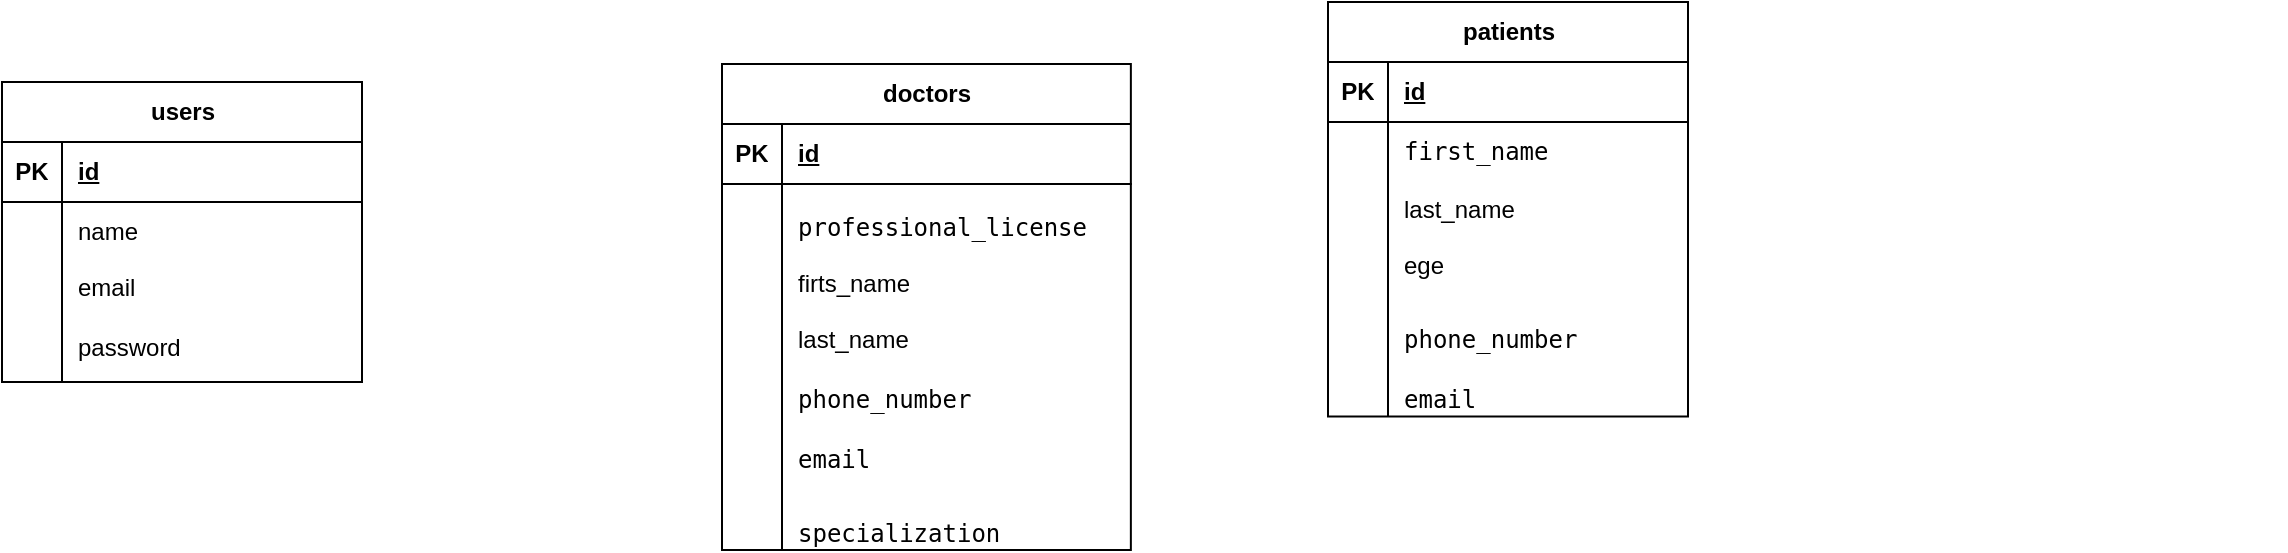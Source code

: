 <mxfile version="23.1.1" type="github">
  <diagram name="Página-1" id="oJYhblXbvsnewYTcY2PC">
    <mxGraphModel dx="1356" dy="318" grid="0" gridSize="10" guides="1" tooltips="1" connect="1" arrows="1" fold="1" page="1" pageScale="1" pageWidth="850" pageHeight="1100" math="0" shadow="0">
      <root>
        <mxCell id="0" />
        <mxCell id="1" parent="0" />
        <mxCell id="KEVnCi-WhbARfhtukz_8-5" value="&amp;nbsp;" style="text;whiteSpace=wrap;html=1;" parent="1" vertex="1">
          <mxGeometry x="530" y="360" width="40" height="40" as="geometry" />
        </mxCell>
        <mxCell id="f8edKPpddZwc9fXvcTso-1" value="&lt;div&gt;users&lt;/div&gt;" style="shape=table;startSize=30;container=1;collapsible=1;childLayout=tableLayout;fixedRows=1;rowLines=0;fontStyle=1;align=center;resizeLast=1;html=1;" vertex="1" parent="1">
          <mxGeometry x="-572" y="278" width="180" height="150" as="geometry" />
        </mxCell>
        <mxCell id="f8edKPpddZwc9fXvcTso-2" value="" style="shape=tableRow;horizontal=0;startSize=0;swimlaneHead=0;swimlaneBody=0;fillColor=none;collapsible=0;dropTarget=0;points=[[0,0.5],[1,0.5]];portConstraint=eastwest;top=0;left=0;right=0;bottom=1;" vertex="1" parent="f8edKPpddZwc9fXvcTso-1">
          <mxGeometry y="30" width="180" height="30" as="geometry" />
        </mxCell>
        <mxCell id="f8edKPpddZwc9fXvcTso-3" value="PK" style="shape=partialRectangle;connectable=0;fillColor=none;top=0;left=0;bottom=0;right=0;fontStyle=1;overflow=hidden;whiteSpace=wrap;html=1;" vertex="1" parent="f8edKPpddZwc9fXvcTso-2">
          <mxGeometry width="30" height="30" as="geometry">
            <mxRectangle width="30" height="30" as="alternateBounds" />
          </mxGeometry>
        </mxCell>
        <mxCell id="f8edKPpddZwc9fXvcTso-4" value="id" style="shape=partialRectangle;connectable=0;fillColor=none;top=0;left=0;bottom=0;right=0;align=left;spacingLeft=6;fontStyle=5;overflow=hidden;whiteSpace=wrap;html=1;" vertex="1" parent="f8edKPpddZwc9fXvcTso-2">
          <mxGeometry x="30" width="150" height="30" as="geometry">
            <mxRectangle width="150" height="30" as="alternateBounds" />
          </mxGeometry>
        </mxCell>
        <mxCell id="f8edKPpddZwc9fXvcTso-5" value="" style="shape=tableRow;horizontal=0;startSize=0;swimlaneHead=0;swimlaneBody=0;fillColor=none;collapsible=0;dropTarget=0;points=[[0,0.5],[1,0.5]];portConstraint=eastwest;top=0;left=0;right=0;bottom=0;" vertex="1" parent="f8edKPpddZwc9fXvcTso-1">
          <mxGeometry y="60" width="180" height="30" as="geometry" />
        </mxCell>
        <mxCell id="f8edKPpddZwc9fXvcTso-6" value="" style="shape=partialRectangle;connectable=0;fillColor=none;top=0;left=0;bottom=0;right=0;editable=1;overflow=hidden;whiteSpace=wrap;html=1;" vertex="1" parent="f8edKPpddZwc9fXvcTso-5">
          <mxGeometry width="30" height="30" as="geometry">
            <mxRectangle width="30" height="30" as="alternateBounds" />
          </mxGeometry>
        </mxCell>
        <mxCell id="f8edKPpddZwc9fXvcTso-7" value="name" style="shape=partialRectangle;connectable=0;fillColor=none;top=0;left=0;bottom=0;right=0;align=left;spacingLeft=6;overflow=hidden;whiteSpace=wrap;html=1;" vertex="1" parent="f8edKPpddZwc9fXvcTso-5">
          <mxGeometry x="30" width="150" height="30" as="geometry">
            <mxRectangle width="150" height="30" as="alternateBounds" />
          </mxGeometry>
        </mxCell>
        <mxCell id="f8edKPpddZwc9fXvcTso-8" value="" style="shape=tableRow;horizontal=0;startSize=0;swimlaneHead=0;swimlaneBody=0;fillColor=none;collapsible=0;dropTarget=0;points=[[0,0.5],[1,0.5]];portConstraint=eastwest;top=0;left=0;right=0;bottom=0;" vertex="1" parent="f8edKPpddZwc9fXvcTso-1">
          <mxGeometry y="90" width="180" height="26" as="geometry" />
        </mxCell>
        <mxCell id="f8edKPpddZwc9fXvcTso-9" value="" style="shape=partialRectangle;connectable=0;fillColor=none;top=0;left=0;bottom=0;right=0;editable=1;overflow=hidden;whiteSpace=wrap;html=1;" vertex="1" parent="f8edKPpddZwc9fXvcTso-8">
          <mxGeometry width="30" height="26" as="geometry">
            <mxRectangle width="30" height="26" as="alternateBounds" />
          </mxGeometry>
        </mxCell>
        <mxCell id="f8edKPpddZwc9fXvcTso-10" value="email" style="shape=partialRectangle;connectable=0;fillColor=none;top=0;left=0;bottom=0;right=0;align=left;spacingLeft=6;overflow=hidden;whiteSpace=wrap;html=1;" vertex="1" parent="f8edKPpddZwc9fXvcTso-8">
          <mxGeometry x="30" width="150" height="26" as="geometry">
            <mxRectangle width="150" height="26" as="alternateBounds" />
          </mxGeometry>
        </mxCell>
        <mxCell id="f8edKPpddZwc9fXvcTso-11" value="" style="shape=tableRow;horizontal=0;startSize=0;swimlaneHead=0;swimlaneBody=0;fillColor=none;collapsible=0;dropTarget=0;points=[[0,0.5],[1,0.5]];portConstraint=eastwest;top=0;left=0;right=0;bottom=0;" vertex="1" parent="f8edKPpddZwc9fXvcTso-1">
          <mxGeometry y="116" width="180" height="34" as="geometry" />
        </mxCell>
        <mxCell id="f8edKPpddZwc9fXvcTso-12" value="" style="shape=partialRectangle;connectable=0;fillColor=none;top=0;left=0;bottom=0;right=0;editable=1;overflow=hidden;whiteSpace=wrap;html=1;" vertex="1" parent="f8edKPpddZwc9fXvcTso-11">
          <mxGeometry width="30" height="34" as="geometry">
            <mxRectangle width="30" height="34" as="alternateBounds" />
          </mxGeometry>
        </mxCell>
        <mxCell id="f8edKPpddZwc9fXvcTso-13" value="password" style="shape=partialRectangle;connectable=0;fillColor=none;top=0;left=0;bottom=0;right=0;align=left;spacingLeft=6;overflow=hidden;whiteSpace=wrap;html=1;" vertex="1" parent="f8edKPpddZwc9fXvcTso-11">
          <mxGeometry x="30" width="150" height="34" as="geometry">
            <mxRectangle width="150" height="34" as="alternateBounds" />
          </mxGeometry>
        </mxCell>
        <mxCell id="f8edKPpddZwc9fXvcTso-14" value="patients" style="shape=table;startSize=30;container=1;collapsible=1;childLayout=tableLayout;fixedRows=1;rowLines=0;fontStyle=1;align=center;resizeLast=1;html=1;" vertex="1" parent="1">
          <mxGeometry x="91" y="238" width="180" height="207.292" as="geometry" />
        </mxCell>
        <mxCell id="f8edKPpddZwc9fXvcTso-15" value="" style="shape=tableRow;horizontal=0;startSize=0;swimlaneHead=0;swimlaneBody=0;fillColor=none;collapsible=0;dropTarget=0;points=[[0,0.5],[1,0.5]];portConstraint=eastwest;top=0;left=0;right=0;bottom=1;" vertex="1" parent="f8edKPpddZwc9fXvcTso-14">
          <mxGeometry y="30" width="180" height="30" as="geometry" />
        </mxCell>
        <mxCell id="f8edKPpddZwc9fXvcTso-16" value="PK" style="shape=partialRectangle;connectable=0;fillColor=none;top=0;left=0;bottom=0;right=0;fontStyle=1;overflow=hidden;whiteSpace=wrap;html=1;" vertex="1" parent="f8edKPpddZwc9fXvcTso-15">
          <mxGeometry width="30" height="30" as="geometry">
            <mxRectangle width="30" height="30" as="alternateBounds" />
          </mxGeometry>
        </mxCell>
        <mxCell id="f8edKPpddZwc9fXvcTso-17" value="id" style="shape=partialRectangle;connectable=0;fillColor=none;top=0;left=0;bottom=0;right=0;align=left;spacingLeft=6;fontStyle=5;overflow=hidden;whiteSpace=wrap;html=1;" vertex="1" parent="f8edKPpddZwc9fXvcTso-15">
          <mxGeometry x="30" width="150" height="30" as="geometry">
            <mxRectangle width="150" height="30" as="alternateBounds" />
          </mxGeometry>
        </mxCell>
        <mxCell id="f8edKPpddZwc9fXvcTso-18" value="" style="shape=tableRow;horizontal=0;startSize=0;swimlaneHead=0;swimlaneBody=0;fillColor=none;collapsible=0;dropTarget=0;points=[[0,0.5],[1,0.5]];portConstraint=eastwest;top=0;left=0;right=0;bottom=0;" vertex="1" parent="f8edKPpddZwc9fXvcTso-14">
          <mxGeometry y="60" width="180" height="30" as="geometry" />
        </mxCell>
        <mxCell id="f8edKPpddZwc9fXvcTso-19" value="" style="shape=partialRectangle;connectable=0;fillColor=none;top=0;left=0;bottom=0;right=0;editable=1;overflow=hidden;whiteSpace=wrap;html=1;" vertex="1" parent="f8edKPpddZwc9fXvcTso-18">
          <mxGeometry width="30" height="30" as="geometry">
            <mxRectangle width="30" height="30" as="alternateBounds" />
          </mxGeometry>
        </mxCell>
        <mxCell id="f8edKPpddZwc9fXvcTso-20" value="&lt;code&gt;first_name&lt;br&gt;&lt;/code&gt;" style="shape=partialRectangle;connectable=0;fillColor=none;top=0;left=0;bottom=0;right=0;align=left;spacingLeft=6;overflow=hidden;whiteSpace=wrap;html=1;" vertex="1" parent="f8edKPpddZwc9fXvcTso-18">
          <mxGeometry x="30" width="150" height="30" as="geometry">
            <mxRectangle width="150" height="30" as="alternateBounds" />
          </mxGeometry>
        </mxCell>
        <mxCell id="f8edKPpddZwc9fXvcTso-21" value="" style="shape=tableRow;horizontal=0;startSize=0;swimlaneHead=0;swimlaneBody=0;fillColor=none;collapsible=0;dropTarget=0;points=[[0,0.5],[1,0.5]];portConstraint=eastwest;top=0;left=0;right=0;bottom=0;" vertex="1" parent="f8edKPpddZwc9fXvcTso-14">
          <mxGeometry y="90" width="180" height="27" as="geometry" />
        </mxCell>
        <mxCell id="f8edKPpddZwc9fXvcTso-22" value="" style="shape=partialRectangle;connectable=0;fillColor=none;top=0;left=0;bottom=0;right=0;editable=1;overflow=hidden;whiteSpace=wrap;html=1;" vertex="1" parent="f8edKPpddZwc9fXvcTso-21">
          <mxGeometry width="30" height="27" as="geometry">
            <mxRectangle width="30" height="27" as="alternateBounds" />
          </mxGeometry>
        </mxCell>
        <mxCell id="f8edKPpddZwc9fXvcTso-23" value="&lt;div&gt;last_name&lt;/div&gt;" style="shape=partialRectangle;connectable=0;fillColor=none;top=0;left=0;bottom=0;right=0;align=left;spacingLeft=6;overflow=hidden;whiteSpace=wrap;html=1;" vertex="1" parent="f8edKPpddZwc9fXvcTso-21">
          <mxGeometry x="30" width="150" height="27" as="geometry">
            <mxRectangle width="150" height="27" as="alternateBounds" />
          </mxGeometry>
        </mxCell>
        <mxCell id="f8edKPpddZwc9fXvcTso-24" value="" style="shape=tableRow;horizontal=0;startSize=0;swimlaneHead=0;swimlaneBody=0;fillColor=none;collapsible=0;dropTarget=0;points=[[0,0.5],[1,0.5]];portConstraint=eastwest;top=0;left=0;right=0;bottom=0;" vertex="1" parent="f8edKPpddZwc9fXvcTso-14">
          <mxGeometry y="117" width="180" height="30" as="geometry" />
        </mxCell>
        <mxCell id="f8edKPpddZwc9fXvcTso-25" value="" style="shape=partialRectangle;connectable=0;fillColor=none;top=0;left=0;bottom=0;right=0;editable=1;overflow=hidden;whiteSpace=wrap;html=1;" vertex="1" parent="f8edKPpddZwc9fXvcTso-24">
          <mxGeometry width="30" height="30" as="geometry">
            <mxRectangle width="30" height="30" as="alternateBounds" />
          </mxGeometry>
        </mxCell>
        <mxCell id="f8edKPpddZwc9fXvcTso-26" value="ege" style="shape=partialRectangle;connectable=0;fillColor=none;top=0;left=0;bottom=0;right=0;align=left;spacingLeft=6;overflow=hidden;whiteSpace=wrap;html=1;" vertex="1" parent="f8edKPpddZwc9fXvcTso-24">
          <mxGeometry x="30" width="150" height="30" as="geometry">
            <mxRectangle width="150" height="30" as="alternateBounds" />
          </mxGeometry>
        </mxCell>
        <mxCell id="f8edKPpddZwc9fXvcTso-44" value="" style="shape=tableRow;horizontal=0;startSize=0;swimlaneHead=0;swimlaneBody=0;fillColor=none;collapsible=0;dropTarget=0;points=[[0,0.5],[1,0.5]];portConstraint=eastwest;top=0;left=0;right=0;bottom=0;" vertex="1" parent="f8edKPpddZwc9fXvcTso-14">
          <mxGeometry y="147" width="180" height="30" as="geometry" />
        </mxCell>
        <mxCell id="f8edKPpddZwc9fXvcTso-45" value="" style="shape=partialRectangle;connectable=0;fillColor=none;top=0;left=0;bottom=0;right=0;editable=1;overflow=hidden;whiteSpace=wrap;html=1;" vertex="1" parent="f8edKPpddZwc9fXvcTso-44">
          <mxGeometry width="30" height="30" as="geometry">
            <mxRectangle width="30" height="30" as="alternateBounds" />
          </mxGeometry>
        </mxCell>
        <mxCell id="f8edKPpddZwc9fXvcTso-46" value="&lt;pre&gt;&lt;code class=&quot;!whitespace-pre hljs language-sql&quot;&gt;phone_number&lt;/code&gt;&lt;/pre&gt;" style="shape=partialRectangle;connectable=0;fillColor=none;top=0;left=0;bottom=0;right=0;align=left;spacingLeft=6;overflow=hidden;whiteSpace=wrap;html=1;" vertex="1" parent="f8edKPpddZwc9fXvcTso-44">
          <mxGeometry x="30" width="150" height="30" as="geometry">
            <mxRectangle width="150" height="30" as="alternateBounds" />
          </mxGeometry>
        </mxCell>
        <mxCell id="f8edKPpddZwc9fXvcTso-47" value="" style="shape=tableRow;horizontal=0;startSize=0;swimlaneHead=0;swimlaneBody=0;fillColor=none;collapsible=0;dropTarget=0;points=[[0,0.5],[1,0.5]];portConstraint=eastwest;top=0;left=0;right=0;bottom=0;" vertex="1" parent="f8edKPpddZwc9fXvcTso-14">
          <mxGeometry y="177" width="180" height="30" as="geometry" />
        </mxCell>
        <mxCell id="f8edKPpddZwc9fXvcTso-48" value="" style="shape=partialRectangle;connectable=0;fillColor=none;top=0;left=0;bottom=0;right=0;editable=1;overflow=hidden;whiteSpace=wrap;html=1;" vertex="1" parent="f8edKPpddZwc9fXvcTso-47">
          <mxGeometry width="30" height="30" as="geometry">
            <mxRectangle width="30" height="30" as="alternateBounds" />
          </mxGeometry>
        </mxCell>
        <mxCell id="f8edKPpddZwc9fXvcTso-49" value="&lt;pre&gt;&lt;code&gt;email&lt;/code&gt;&lt;/pre&gt;" style="shape=partialRectangle;connectable=0;fillColor=none;top=0;left=0;bottom=0;right=0;align=left;spacingLeft=6;overflow=hidden;whiteSpace=wrap;html=1;" vertex="1" parent="f8edKPpddZwc9fXvcTso-47">
          <mxGeometry x="30" width="150" height="30" as="geometry">
            <mxRectangle width="150" height="30" as="alternateBounds" />
          </mxGeometry>
        </mxCell>
        <mxCell id="f8edKPpddZwc9fXvcTso-27" value="&lt;div&gt;doctors&lt;/div&gt;" style="shape=table;startSize=30;container=1;collapsible=1;childLayout=tableLayout;fixedRows=1;rowLines=0;fontStyle=1;align=center;resizeLast=1;html=1;" vertex="1" parent="1">
          <mxGeometry x="-212" y="269" width="204.429" height="243" as="geometry" />
        </mxCell>
        <mxCell id="f8edKPpddZwc9fXvcTso-28" value="" style="shape=tableRow;horizontal=0;startSize=0;swimlaneHead=0;swimlaneBody=0;fillColor=none;collapsible=0;dropTarget=0;points=[[0,0.5],[1,0.5]];portConstraint=eastwest;top=0;left=0;right=0;bottom=1;" vertex="1" parent="f8edKPpddZwc9fXvcTso-27">
          <mxGeometry y="30" width="204.429" height="30" as="geometry" />
        </mxCell>
        <mxCell id="f8edKPpddZwc9fXvcTso-29" value="PK" style="shape=partialRectangle;connectable=0;fillColor=none;top=0;left=0;bottom=0;right=0;fontStyle=1;overflow=hidden;whiteSpace=wrap;html=1;" vertex="1" parent="f8edKPpddZwc9fXvcTso-28">
          <mxGeometry width="30" height="30" as="geometry">
            <mxRectangle width="30" height="30" as="alternateBounds" />
          </mxGeometry>
        </mxCell>
        <mxCell id="f8edKPpddZwc9fXvcTso-30" value="id" style="shape=partialRectangle;connectable=0;fillColor=none;top=0;left=0;bottom=0;right=0;align=left;spacingLeft=6;fontStyle=5;overflow=hidden;whiteSpace=wrap;html=1;" vertex="1" parent="f8edKPpddZwc9fXvcTso-28">
          <mxGeometry x="30" width="174.429" height="30" as="geometry">
            <mxRectangle width="174.429" height="30" as="alternateBounds" />
          </mxGeometry>
        </mxCell>
        <mxCell id="f8edKPpddZwc9fXvcTso-31" value="" style="shape=tableRow;horizontal=0;startSize=0;swimlaneHead=0;swimlaneBody=0;fillColor=none;collapsible=0;dropTarget=0;points=[[0,0.5],[1,0.5]];portConstraint=eastwest;top=0;left=0;right=0;bottom=0;" vertex="1" parent="f8edKPpddZwc9fXvcTso-27">
          <mxGeometry y="60" width="204.429" height="36" as="geometry" />
        </mxCell>
        <mxCell id="f8edKPpddZwc9fXvcTso-32" value="" style="shape=partialRectangle;connectable=0;fillColor=none;top=0;left=0;bottom=0;right=0;editable=1;overflow=hidden;whiteSpace=wrap;html=1;" vertex="1" parent="f8edKPpddZwc9fXvcTso-31">
          <mxGeometry width="30" height="36" as="geometry">
            <mxRectangle width="30" height="36" as="alternateBounds" />
          </mxGeometry>
        </mxCell>
        <mxCell id="f8edKPpddZwc9fXvcTso-33" value="&lt;pre&gt;&lt;code class=&quot;!whitespace-pre hljs language-sql&quot;&gt;professional_license&lt;/code&gt;&lt;/pre&gt;" style="shape=partialRectangle;connectable=0;fillColor=none;top=0;left=0;bottom=0;right=0;align=left;spacingLeft=6;overflow=hidden;whiteSpace=wrap;html=1;" vertex="1" parent="f8edKPpddZwc9fXvcTso-31">
          <mxGeometry x="30" width="174.429" height="36" as="geometry">
            <mxRectangle width="174.429" height="36" as="alternateBounds" />
          </mxGeometry>
        </mxCell>
        <mxCell id="f8edKPpddZwc9fXvcTso-59" value="" style="shape=tableRow;horizontal=0;startSize=0;swimlaneHead=0;swimlaneBody=0;fillColor=none;collapsible=0;dropTarget=0;points=[[0,0.5],[1,0.5]];portConstraint=eastwest;top=0;left=0;right=0;bottom=0;" vertex="1" parent="f8edKPpddZwc9fXvcTso-27">
          <mxGeometry y="96" width="204.429" height="27" as="geometry" />
        </mxCell>
        <mxCell id="f8edKPpddZwc9fXvcTso-60" value="" style="shape=partialRectangle;connectable=0;fillColor=none;top=0;left=0;bottom=0;right=0;editable=1;overflow=hidden;whiteSpace=wrap;html=1;" vertex="1" parent="f8edKPpddZwc9fXvcTso-59">
          <mxGeometry width="30" height="27" as="geometry">
            <mxRectangle width="30" height="27" as="alternateBounds" />
          </mxGeometry>
        </mxCell>
        <mxCell id="f8edKPpddZwc9fXvcTso-61" value="firts_name" style="shape=partialRectangle;connectable=0;fillColor=none;top=0;left=0;bottom=0;right=0;align=left;spacingLeft=6;overflow=hidden;whiteSpace=wrap;html=1;" vertex="1" parent="f8edKPpddZwc9fXvcTso-59">
          <mxGeometry x="30" width="174.429" height="27" as="geometry">
            <mxRectangle width="174.429" height="27" as="alternateBounds" />
          </mxGeometry>
        </mxCell>
        <mxCell id="f8edKPpddZwc9fXvcTso-34" value="" style="shape=tableRow;horizontal=0;startSize=0;swimlaneHead=0;swimlaneBody=0;fillColor=none;collapsible=0;dropTarget=0;points=[[0,0.5],[1,0.5]];portConstraint=eastwest;top=0;left=0;right=0;bottom=0;" vertex="1" parent="f8edKPpddZwc9fXvcTso-27">
          <mxGeometry y="123" width="204.429" height="30" as="geometry" />
        </mxCell>
        <mxCell id="f8edKPpddZwc9fXvcTso-35" value="" style="shape=partialRectangle;connectable=0;fillColor=none;top=0;left=0;bottom=0;right=0;editable=1;overflow=hidden;whiteSpace=wrap;html=1;" vertex="1" parent="f8edKPpddZwc9fXvcTso-34">
          <mxGeometry width="30" height="30" as="geometry">
            <mxRectangle width="30" height="30" as="alternateBounds" />
          </mxGeometry>
        </mxCell>
        <mxCell id="f8edKPpddZwc9fXvcTso-36" value="last_name" style="shape=partialRectangle;connectable=0;fillColor=none;top=0;left=0;bottom=0;right=0;align=left;spacingLeft=6;overflow=hidden;whiteSpace=wrap;html=1;" vertex="1" parent="f8edKPpddZwc9fXvcTso-34">
          <mxGeometry x="30" width="174.429" height="30" as="geometry">
            <mxRectangle width="174.429" height="30" as="alternateBounds" />
          </mxGeometry>
        </mxCell>
        <mxCell id="f8edKPpddZwc9fXvcTso-37" value="" style="shape=tableRow;horizontal=0;startSize=0;swimlaneHead=0;swimlaneBody=0;fillColor=none;collapsible=0;dropTarget=0;points=[[0,0.5],[1,0.5]];portConstraint=eastwest;top=0;left=0;right=0;bottom=0;" vertex="1" parent="f8edKPpddZwc9fXvcTso-27">
          <mxGeometry y="153" width="204.429" height="30" as="geometry" />
        </mxCell>
        <mxCell id="f8edKPpddZwc9fXvcTso-38" value="" style="shape=partialRectangle;connectable=0;fillColor=none;top=0;left=0;bottom=0;right=0;editable=1;overflow=hidden;whiteSpace=wrap;html=1;" vertex="1" parent="f8edKPpddZwc9fXvcTso-37">
          <mxGeometry width="30" height="30" as="geometry">
            <mxRectangle width="30" height="30" as="alternateBounds" />
          </mxGeometry>
        </mxCell>
        <mxCell id="f8edKPpddZwc9fXvcTso-39" value="&lt;code class=&quot;!whitespace-pre hljs language-sql&quot;&gt;phone_number&lt;/code&gt;" style="shape=partialRectangle;connectable=0;fillColor=none;top=0;left=0;bottom=0;right=0;align=left;spacingLeft=6;overflow=hidden;whiteSpace=wrap;html=1;" vertex="1" parent="f8edKPpddZwc9fXvcTso-37">
          <mxGeometry x="30" width="174.429" height="30" as="geometry">
            <mxRectangle width="174.429" height="30" as="alternateBounds" />
          </mxGeometry>
        </mxCell>
        <mxCell id="f8edKPpddZwc9fXvcTso-53" value="" style="shape=tableRow;horizontal=0;startSize=0;swimlaneHead=0;swimlaneBody=0;fillColor=none;collapsible=0;dropTarget=0;points=[[0,0.5],[1,0.5]];portConstraint=eastwest;top=0;left=0;right=0;bottom=0;" vertex="1" parent="f8edKPpddZwc9fXvcTso-27">
          <mxGeometry y="183" width="204.429" height="30" as="geometry" />
        </mxCell>
        <mxCell id="f8edKPpddZwc9fXvcTso-54" value="" style="shape=partialRectangle;connectable=0;fillColor=none;top=0;left=0;bottom=0;right=0;editable=1;overflow=hidden;whiteSpace=wrap;html=1;" vertex="1" parent="f8edKPpddZwc9fXvcTso-53">
          <mxGeometry width="30" height="30" as="geometry">
            <mxRectangle width="30" height="30" as="alternateBounds" />
          </mxGeometry>
        </mxCell>
        <mxCell id="f8edKPpddZwc9fXvcTso-55" value="&lt;code&gt;email&lt;br&gt;&lt;/code&gt;" style="shape=partialRectangle;connectable=0;fillColor=none;top=0;left=0;bottom=0;right=0;align=left;spacingLeft=6;overflow=hidden;whiteSpace=wrap;html=1;" vertex="1" parent="f8edKPpddZwc9fXvcTso-53">
          <mxGeometry x="30" width="174.429" height="30" as="geometry">
            <mxRectangle width="174.429" height="30" as="alternateBounds" />
          </mxGeometry>
        </mxCell>
        <mxCell id="f8edKPpddZwc9fXvcTso-62" value="" style="shape=tableRow;horizontal=0;startSize=0;swimlaneHead=0;swimlaneBody=0;fillColor=none;collapsible=0;dropTarget=0;points=[[0,0.5],[1,0.5]];portConstraint=eastwest;top=0;left=0;right=0;bottom=0;" vertex="1" parent="f8edKPpddZwc9fXvcTso-27">
          <mxGeometry y="213" width="204.429" height="30" as="geometry" />
        </mxCell>
        <mxCell id="f8edKPpddZwc9fXvcTso-63" value="" style="shape=partialRectangle;connectable=0;fillColor=none;top=0;left=0;bottom=0;right=0;editable=1;overflow=hidden;whiteSpace=wrap;html=1;" vertex="1" parent="f8edKPpddZwc9fXvcTso-62">
          <mxGeometry width="30" height="30" as="geometry">
            <mxRectangle width="30" height="30" as="alternateBounds" />
          </mxGeometry>
        </mxCell>
        <mxCell id="f8edKPpddZwc9fXvcTso-64" value="&lt;pre&gt;&lt;code class=&quot;!whitespace-pre hljs language-sql&quot;&gt;specialization &lt;/code&gt;&lt;/pre&gt;" style="shape=partialRectangle;connectable=0;fillColor=none;top=0;left=0;bottom=0;right=0;align=left;spacingLeft=6;overflow=hidden;whiteSpace=wrap;html=1;" vertex="1" parent="f8edKPpddZwc9fXvcTso-62">
          <mxGeometry x="30" width="174.429" height="30" as="geometry">
            <mxRectangle width="174.429" height="30" as="alternateBounds" />
          </mxGeometry>
        </mxCell>
      </root>
    </mxGraphModel>
  </diagram>
</mxfile>
